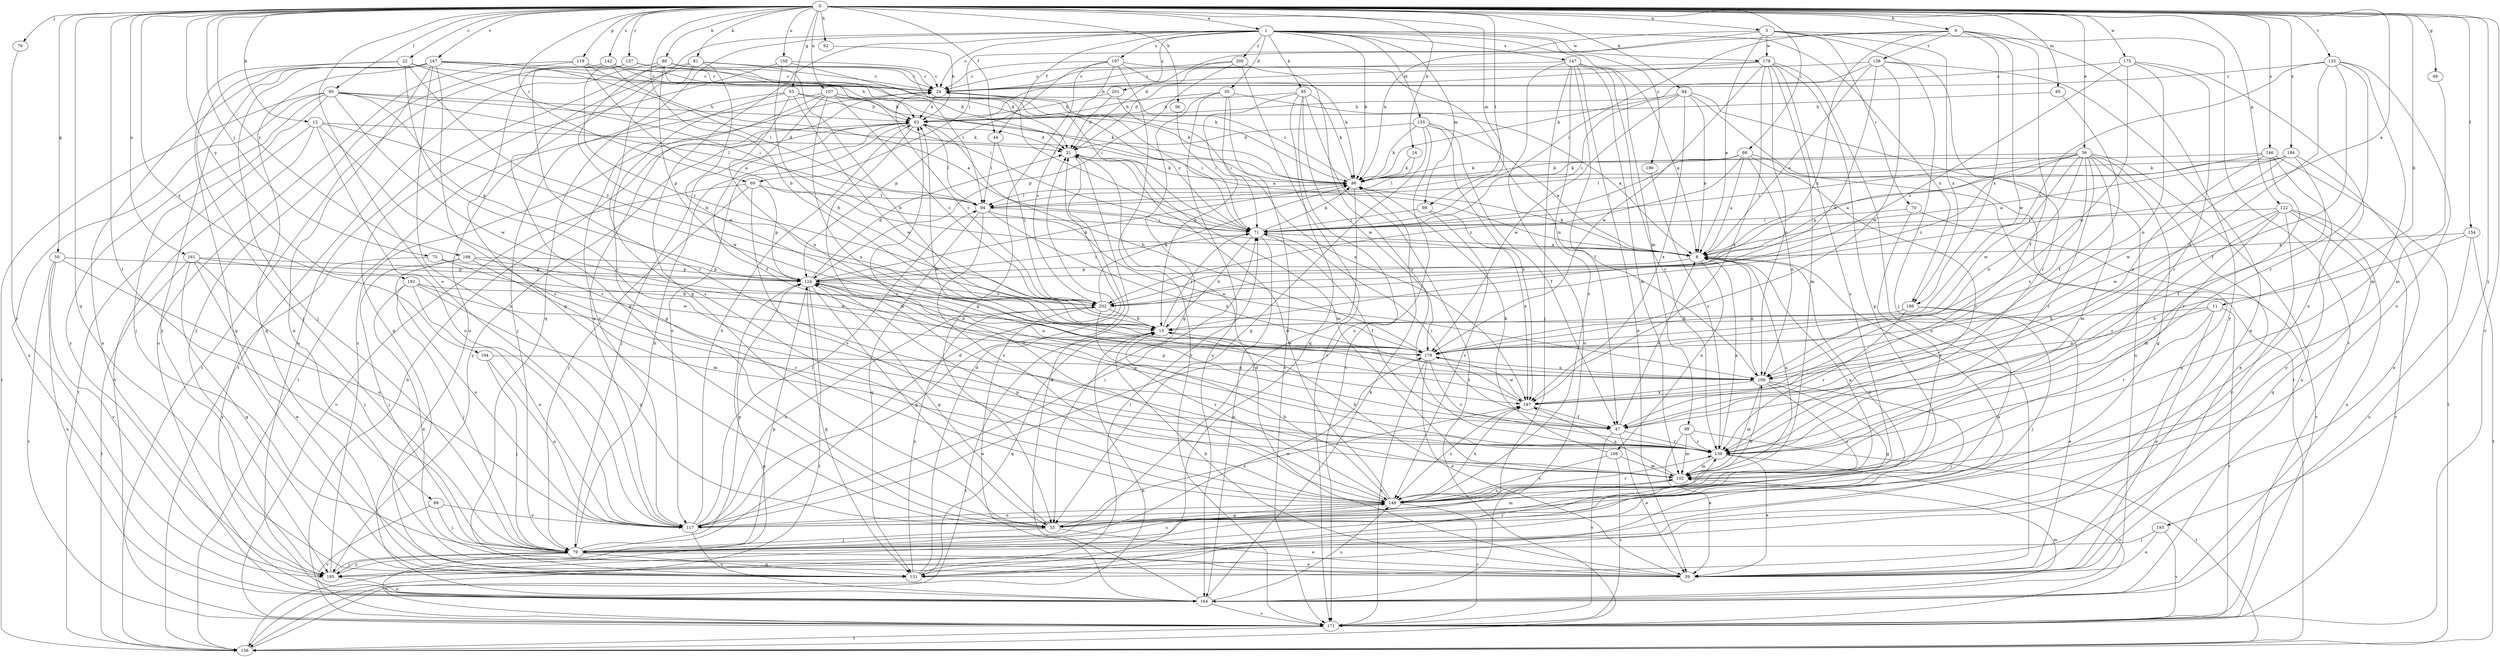 strict digraph  {
0;
1;
3;
8;
9;
11;
12;
14;
15;
22;
24;
30;
31;
36;
39;
44;
47;
49;
50;
53;
55;
56;
62;
63;
66;
69;
70;
71;
75;
76;
79;
80;
81;
84;
85;
86;
89;
90;
94;
95;
98;
99;
102;
107;
108;
109;
117;
119;
122;
124;
131;
133;
137;
138;
139;
142;
146;
147;
148;
154;
155;
156;
158;
161;
164;
167;
171;
175;
178;
179;
184;
186;
187;
188;
192;
193;
194;
195;
196;
197;
200;
201;
202;
0 -> 1  [label=a];
0 -> 3  [label=a];
0 -> 8  [label=a];
0 -> 9  [label=b];
0 -> 11  [label=b];
0 -> 12  [label=b];
0 -> 14  [label=b];
0 -> 15  [label=b];
0 -> 22  [label=c];
0 -> 36  [label=e];
0 -> 44  [label=f];
0 -> 49  [label=g];
0 -> 50  [label=g];
0 -> 53  [label=g];
0 -> 56  [label=h];
0 -> 62  [label=h];
0 -> 66  [label=i];
0 -> 69  [label=i];
0 -> 75  [label=j];
0 -> 76  [label=j];
0 -> 80  [label=k];
0 -> 81  [label=k];
0 -> 84  [label=k];
0 -> 89  [label=l];
0 -> 90  [label=l];
0 -> 94  [label=l];
0 -> 95  [label=m];
0 -> 98  [label=m];
0 -> 107  [label=n];
0 -> 117  [label=o];
0 -> 119  [label=p];
0 -> 122  [label=p];
0 -> 131  [label=q];
0 -> 133  [label=r];
0 -> 137  [label=r];
0 -> 142  [label=s];
0 -> 146  [label=s];
0 -> 154  [label=t];
0 -> 158  [label=u];
0 -> 161  [label=u];
0 -> 167  [label=v];
0 -> 171  [label=v];
0 -> 175  [label=w];
0 -> 184  [label=x];
0 -> 188  [label=y];
0 -> 192  [label=y];
0 -> 193  [label=y];
0 -> 194  [label=y];
1 -> 24  [label=c];
1 -> 30  [label=d];
1 -> 44  [label=f];
1 -> 55  [label=g];
1 -> 85  [label=k];
1 -> 86  [label=k];
1 -> 98  [label=m];
1 -> 99  [label=m];
1 -> 131  [label=q];
1 -> 147  [label=s];
1 -> 155  [label=t];
1 -> 164  [label=u];
1 -> 178  [label=w];
1 -> 186  [label=x];
1 -> 196  [label=z];
1 -> 197  [label=z];
1 -> 200  [label=z];
1 -> 201  [label=z];
3 -> 8  [label=a];
3 -> 69  [label=i];
3 -> 70  [label=i];
3 -> 79  [label=j];
3 -> 86  [label=k];
3 -> 171  [label=v];
3 -> 178  [label=w];
3 -> 186  [label=x];
8 -> 86  [label=k];
8 -> 108  [label=n];
8 -> 117  [label=o];
8 -> 124  [label=p];
9 -> 31  [label=d];
9 -> 47  [label=f];
9 -> 71  [label=i];
9 -> 138  [label=r];
9 -> 179  [label=w];
9 -> 186  [label=x];
9 -> 195  [label=y];
9 -> 202  [label=z];
11 -> 15  [label=b];
11 -> 39  [label=e];
11 -> 109  [label=n];
11 -> 139  [label=r];
11 -> 171  [label=v];
12 -> 31  [label=d];
12 -> 117  [label=o];
12 -> 139  [label=r];
12 -> 156  [label=t];
12 -> 171  [label=v];
12 -> 179  [label=w];
14 -> 86  [label=k];
14 -> 94  [label=l];
15 -> 71  [label=i];
15 -> 131  [label=q];
15 -> 156  [label=t];
15 -> 179  [label=w];
22 -> 24  [label=c];
22 -> 71  [label=i];
22 -> 79  [label=j];
22 -> 131  [label=q];
22 -> 139  [label=r];
22 -> 202  [label=z];
24 -> 63  [label=h];
24 -> 71  [label=i];
24 -> 117  [label=o];
30 -> 8  [label=a];
30 -> 55  [label=g];
30 -> 63  [label=h];
30 -> 71  [label=i];
30 -> 164  [label=u];
30 -> 171  [label=v];
31 -> 86  [label=k];
31 -> 102  [label=m];
31 -> 117  [label=o];
36 -> 39  [label=e];
36 -> 55  [label=g];
36 -> 71  [label=i];
36 -> 86  [label=k];
36 -> 102  [label=m];
36 -> 109  [label=n];
36 -> 124  [label=p];
36 -> 139  [label=r];
36 -> 164  [label=u];
36 -> 179  [label=w];
36 -> 187  [label=x];
36 -> 202  [label=z];
39 -> 15  [label=b];
39 -> 31  [label=d];
44 -> 94  [label=l];
44 -> 202  [label=z];
47 -> 8  [label=a];
47 -> 39  [label=e];
47 -> 71  [label=i];
47 -> 124  [label=p];
47 -> 139  [label=r];
47 -> 171  [label=v];
49 -> 102  [label=m];
50 -> 117  [label=o];
50 -> 124  [label=p];
50 -> 164  [label=u];
50 -> 171  [label=v];
50 -> 195  [label=y];
53 -> 55  [label=g];
53 -> 63  [label=h];
53 -> 79  [label=j];
53 -> 86  [label=k];
53 -> 109  [label=n];
53 -> 179  [label=w];
55 -> 39  [label=e];
55 -> 79  [label=j];
55 -> 102  [label=m];
55 -> 124  [label=p];
55 -> 187  [label=x];
56 -> 71  [label=i];
62 -> 63  [label=h];
63 -> 31  [label=d];
63 -> 79  [label=j];
63 -> 94  [label=l];
63 -> 102  [label=m];
63 -> 117  [label=o];
63 -> 195  [label=y];
66 -> 8  [label=a];
66 -> 71  [label=i];
66 -> 86  [label=k];
66 -> 109  [label=n];
66 -> 131  [label=q];
66 -> 139  [label=r];
66 -> 202  [label=z];
69 -> 79  [label=j];
69 -> 94  [label=l];
69 -> 124  [label=p];
69 -> 148  [label=s];
69 -> 171  [label=v];
70 -> 71  [label=i];
70 -> 148  [label=s];
70 -> 171  [label=v];
71 -> 8  [label=a];
71 -> 15  [label=b];
71 -> 24  [label=c];
71 -> 47  [label=f];
71 -> 86  [label=k];
71 -> 164  [label=u];
75 -> 124  [label=p];
75 -> 179  [label=w];
75 -> 195  [label=y];
76 -> 195  [label=y];
79 -> 31  [label=d];
79 -> 39  [label=e];
79 -> 63  [label=h];
79 -> 124  [label=p];
79 -> 131  [label=q];
79 -> 148  [label=s];
79 -> 171  [label=v];
79 -> 179  [label=w];
79 -> 195  [label=y];
80 -> 15  [label=b];
80 -> 24  [label=c];
80 -> 86  [label=k];
80 -> 94  [label=l];
80 -> 124  [label=p];
80 -> 156  [label=t];
81 -> 15  [label=b];
81 -> 24  [label=c];
81 -> 55  [label=g];
81 -> 71  [label=i];
81 -> 148  [label=s];
81 -> 164  [label=u];
81 -> 179  [label=w];
84 -> 8  [label=a];
84 -> 63  [label=h];
84 -> 71  [label=i];
84 -> 156  [label=t];
84 -> 164  [label=u];
84 -> 179  [label=w];
84 -> 187  [label=x];
85 -> 15  [label=b];
85 -> 63  [label=h];
85 -> 86  [label=k];
85 -> 131  [label=q];
85 -> 156  [label=t];
85 -> 171  [label=v];
85 -> 179  [label=w];
86 -> 24  [label=c];
86 -> 79  [label=j];
86 -> 94  [label=l];
89 -> 79  [label=j];
89 -> 117  [label=o];
89 -> 171  [label=v];
90 -> 63  [label=h];
90 -> 79  [label=j];
90 -> 86  [label=k];
90 -> 94  [label=l];
90 -> 124  [label=p];
90 -> 156  [label=t];
90 -> 164  [label=u];
90 -> 179  [label=w];
90 -> 195  [label=y];
94 -> 71  [label=i];
94 -> 109  [label=n];
94 -> 131  [label=q];
94 -> 148  [label=s];
94 -> 187  [label=x];
95 -> 47  [label=f];
95 -> 63  [label=h];
98 -> 71  [label=i];
98 -> 148  [label=s];
98 -> 187  [label=x];
99 -> 39  [label=e];
99 -> 102  [label=m];
99 -> 139  [label=r];
99 -> 156  [label=t];
102 -> 8  [label=a];
102 -> 15  [label=b];
102 -> 148  [label=s];
102 -> 187  [label=x];
107 -> 8  [label=a];
107 -> 47  [label=f];
107 -> 63  [label=h];
107 -> 86  [label=k];
107 -> 117  [label=o];
107 -> 156  [label=t];
107 -> 187  [label=x];
107 -> 202  [label=z];
108 -> 86  [label=k];
108 -> 102  [label=m];
108 -> 148  [label=s];
108 -> 171  [label=v];
109 -> 8  [label=a];
109 -> 55  [label=g];
109 -> 79  [label=j];
109 -> 102  [label=m];
109 -> 148  [label=s];
109 -> 187  [label=x];
117 -> 63  [label=h];
117 -> 71  [label=i];
117 -> 94  [label=l];
117 -> 164  [label=u];
119 -> 8  [label=a];
119 -> 24  [label=c];
119 -> 71  [label=i];
119 -> 164  [label=u];
119 -> 195  [label=y];
122 -> 71  [label=i];
122 -> 102  [label=m];
122 -> 131  [label=q];
122 -> 139  [label=r];
122 -> 164  [label=u];
122 -> 171  [label=v];
122 -> 179  [label=w];
122 -> 195  [label=y];
124 -> 31  [label=d];
124 -> 55  [label=g];
124 -> 71  [label=i];
124 -> 86  [label=k];
124 -> 109  [label=n];
124 -> 131  [label=q];
124 -> 156  [label=t];
124 -> 202  [label=z];
131 -> 8  [label=a];
131 -> 31  [label=d];
131 -> 71  [label=i];
131 -> 139  [label=r];
131 -> 202  [label=z];
133 -> 24  [label=c];
133 -> 47  [label=f];
133 -> 102  [label=m];
133 -> 117  [label=o];
133 -> 139  [label=r];
133 -> 187  [label=x];
133 -> 202  [label=z];
137 -> 24  [label=c];
137 -> 31  [label=d];
137 -> 139  [label=r];
137 -> 156  [label=t];
138 -> 8  [label=a];
138 -> 15  [label=b];
138 -> 24  [label=c];
138 -> 39  [label=e];
138 -> 86  [label=k];
138 -> 139  [label=r];
138 -> 179  [label=w];
139 -> 8  [label=a];
139 -> 39  [label=e];
139 -> 102  [label=m];
139 -> 124  [label=p];
139 -> 171  [label=v];
142 -> 8  [label=a];
142 -> 24  [label=c];
142 -> 31  [label=d];
142 -> 55  [label=g];
142 -> 202  [label=z];
146 -> 8  [label=a];
146 -> 86  [label=k];
146 -> 109  [label=n];
146 -> 139  [label=r];
146 -> 156  [label=t];
146 -> 195  [label=y];
147 -> 8  [label=a];
147 -> 24  [label=c];
147 -> 39  [label=e];
147 -> 47  [label=f];
147 -> 79  [label=j];
147 -> 102  [label=m];
147 -> 139  [label=r];
147 -> 148  [label=s];
147 -> 164  [label=u];
148 -> 8  [label=a];
148 -> 15  [label=b];
148 -> 31  [label=d];
148 -> 55  [label=g];
148 -> 63  [label=h];
148 -> 109  [label=n];
148 -> 117  [label=o];
148 -> 124  [label=p];
148 -> 139  [label=r];
148 -> 171  [label=v];
148 -> 187  [label=x];
154 -> 8  [label=a];
154 -> 156  [label=t];
154 -> 164  [label=u];
154 -> 187  [label=x];
155 -> 8  [label=a];
155 -> 31  [label=d];
155 -> 47  [label=f];
155 -> 55  [label=g];
155 -> 86  [label=k];
155 -> 117  [label=o];
155 -> 187  [label=x];
156 -> 15  [label=b];
156 -> 124  [label=p];
158 -> 15  [label=b];
158 -> 24  [label=c];
158 -> 71  [label=i];
158 -> 131  [label=q];
161 -> 15  [label=b];
161 -> 39  [label=e];
161 -> 79  [label=j];
161 -> 124  [label=p];
161 -> 131  [label=q];
161 -> 156  [label=t];
164 -> 31  [label=d];
164 -> 86  [label=k];
164 -> 102  [label=m];
164 -> 148  [label=s];
164 -> 171  [label=v];
167 -> 24  [label=c];
167 -> 39  [label=e];
167 -> 63  [label=h];
167 -> 79  [label=j];
167 -> 94  [label=l];
167 -> 117  [label=o];
167 -> 131  [label=q];
167 -> 148  [label=s];
167 -> 164  [label=u];
167 -> 195  [label=y];
171 -> 63  [label=h];
171 -> 156  [label=t];
175 -> 24  [label=c];
175 -> 109  [label=n];
175 -> 117  [label=o];
175 -> 139  [label=r];
175 -> 179  [label=w];
175 -> 202  [label=z];
178 -> 24  [label=c];
178 -> 39  [label=e];
178 -> 55  [label=g];
178 -> 63  [label=h];
178 -> 102  [label=m];
178 -> 109  [label=n];
178 -> 148  [label=s];
178 -> 179  [label=w];
178 -> 187  [label=x];
179 -> 39  [label=e];
179 -> 63  [label=h];
179 -> 109  [label=n];
179 -> 139  [label=r];
179 -> 171  [label=v];
184 -> 8  [label=a];
184 -> 39  [label=e];
184 -> 47  [label=f];
184 -> 86  [label=k];
184 -> 94  [label=l];
184 -> 179  [label=w];
186 -> 15  [label=b];
186 -> 39  [label=e];
186 -> 79  [label=j];
186 -> 139  [label=r];
187 -> 47  [label=f];
187 -> 63  [label=h];
187 -> 148  [label=s];
187 -> 179  [label=w];
188 -> 79  [label=j];
188 -> 102  [label=m];
188 -> 117  [label=o];
188 -> 124  [label=p];
188 -> 179  [label=w];
192 -> 39  [label=e];
192 -> 55  [label=g];
192 -> 79  [label=j];
192 -> 117  [label=o];
192 -> 139  [label=r];
192 -> 202  [label=z];
193 -> 39  [label=e];
193 -> 79  [label=j];
193 -> 171  [label=v];
194 -> 79  [label=j];
194 -> 109  [label=n];
194 -> 117  [label=o];
195 -> 24  [label=c];
195 -> 79  [label=j];
195 -> 124  [label=p];
195 -> 164  [label=u];
196 -> 139  [label=r];
197 -> 24  [label=c];
197 -> 55  [label=g];
197 -> 86  [label=k];
197 -> 109  [label=n];
197 -> 124  [label=p];
197 -> 171  [label=v];
197 -> 202  [label=z];
200 -> 24  [label=c];
200 -> 31  [label=d];
200 -> 124  [label=p];
200 -> 139  [label=r];
200 -> 171  [label=v];
201 -> 31  [label=d];
201 -> 63  [label=h];
201 -> 187  [label=x];
202 -> 15  [label=b];
202 -> 24  [label=c];
202 -> 86  [label=k];
202 -> 117  [label=o];
202 -> 148  [label=s];
202 -> 164  [label=u];
}
